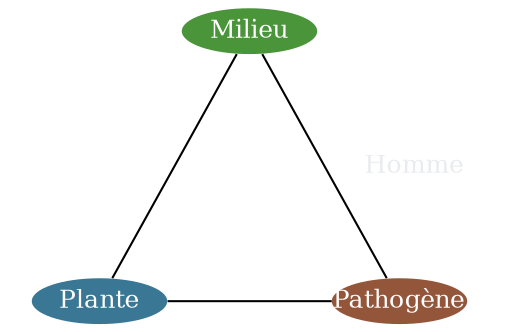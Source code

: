 graph {
  graph [pad="0.212,0.055" bgcolor=transparent, layout="neato"]
  node [style=filled,
    fixedsize=true,
    width=0.9,
    height=0.3,
    color="transparent",
    fontcolor="white",
    fontsize=12]

  Plante [fillcolor="#3a7794" pos="0,0!"]
  Pathogène [fillcolor="#94563a" pos="2,0!"]
  Milieu [fillcolor="#4a943a" pos="1,1.8!"]
  Homme [fillcolor="transparent" fontcolor="#E9EBEE" pos="2.1,0.9!"]

  Plante -- Pathogène
  Plante -- Milieu
  Pathogène -- Milieu
}